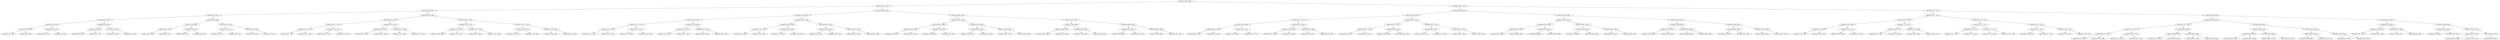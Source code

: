 digraph G{
1200400906 [label="Node{data=[5006, 5006]}"]
1200400906 -> 291152473
291152473 [label="Node{data=[2211, 2211]}"]
291152473 -> 128130371
128130371 [label="Node{data=[943, 943]}"]
128130371 -> 1221538244
1221538244 [label="Node{data=[822, 822]}"]
1221538244 -> 1781603885
1781603885 [label="Node{data=[814, 814]}"]
1781603885 -> 775762264
775762264 [label="Node{data=[810, 810]}"]
775762264 -> 829126873
829126873 [label="Node{data=[808, 808]}"]
829126873 -> 1781281
1781281 [label="Node{data=[794, 794]}"]
829126873 -> 1647941753
1647941753 [label="Node{data=[809, 809]}"]
775762264 -> 625590935
625590935 [label="Node{data=[812, 812]}"]
625590935 -> 1334762327
1334762327 [label="Node{data=[811, 811]}"]
625590935 -> 373137057
373137057 [label="Node{data=[813, 813]}"]
1781603885 -> 954803791
954803791 [label="Node{data=[818, 818]}"]
954803791 -> 1407129279
1407129279 [label="Node{data=[816, 816]}"]
1407129279 -> 1790065648
1790065648 [label="Node{data=[815, 815]}"]
1407129279 -> 268466321
268466321 [label="Node{data=[817, 817]}"]
954803791 -> 1630203776
1630203776 [label="Node{data=[820, 820]}"]
1630203776 -> 1248552948
1248552948 [label="Node{data=[819, 819]}"]
1630203776 -> 830322930
830322930 [label="Node{data=[821, 821]}"]
1221538244 -> 573213372
573213372 [label="Node{data=[869, 869]}"]
573213372 -> 340404118
340404118 [label="Node{data=[826, 826]}"]
340404118 -> 84911660
84911660 [label="Node{data=[824, 824]}"]
84911660 -> 1500062807
1500062807 [label="Node{data=[823, 823]}"]
84911660 -> 803224236
803224236 [label="Node{data=[825, 825]}"]
340404118 -> 1783877201
1783877201 [label="Node{data=[828, 828]}"]
1783877201 -> 311770097
311770097 [label="Node{data=[827, 827]}"]
1783877201 -> 47119976
47119976 [label="Node{data=[842, 842]}"]
573213372 -> 743801287
743801287 [label="Node{data=[873, 873]}"]
743801287 -> 1484841818
1484841818 [label="Node{data=[871, 871]}"]
1484841818 -> 1676738824
1676738824 [label="Node{data=[870, 870]}"]
1484841818 -> 372874912
372874912 [label="Node{data=[872, 872]}"]
743801287 -> 383942169
383942169 [label="Node{data=[875, 875]}"]
383942169 -> 1235731884
1235731884 [label="Node{data=[874, 874]}"]
383942169 -> 573928657
573928657 [label="Node{data=[876, 876]}"]
128130371 -> 2015568553
2015568553 [label="Node{data=[2188, 2188]}"]
2015568553 -> 2108987650
2108987650 [label="Node{data=[2180, 2180]}"]
2108987650 -> 172603837
172603837 [label="Node{data=[1672, 1672]}"]
172603837 -> 55826393
55826393 [label="Node{data=[1555, 1555]}"]
55826393 -> 1652857712
1652857712 [label="Node{data=[971, 971]}"]
55826393 -> 992043691
992043691 [label="Node{data=[1561, 1561]}"]
172603837 -> 2095226915
2095226915 [label="Node{data=[2178, 2178]}"]
2095226915 -> 1628589433
1628589433 [label="Node{data=[1707, 1707]}"]
2095226915 -> 655037744
655037744 [label="Node{data=[2179, 2179]}"]
2108987650 -> 395251520
395251520 [label="Node{data=[2184, 2184]}"]
395251520 -> 2122667562
2122667562 [label="Node{data=[2182, 2182]}"]
2122667562 -> 227521798
227521798 [label="Node{data=[2181, 2181]}"]
2122667562 -> 1926402834
1926402834 [label="Node{data=[2183, 2183]}"]
395251520 -> 491284231
491284231 [label="Node{data=[2186, 2186]}"]
491284231 -> 1235768962
1235768962 [label="Node{data=[2185, 2185]}"]
491284231 -> 964685108
964685108 [label="Node{data=[2187, 2187]}"]
2015568553 -> 1607705354
1607705354 [label="Node{data=[2203, 2203]}"]
1607705354 -> 33396648
33396648 [label="Node{data=[2192, 2192]}"]
33396648 -> 174775635
174775635 [label="Node{data=[2190, 2190]}"]
174775635 -> 1287292775
1287292775 [label="Node{data=[2189, 2189]}"]
174775635 -> 238265865
238265865 [label="Node{data=[2191, 2191]}"]
33396648 -> 1662918832
1662918832 [label="Node{data=[2194, 2194]}"]
1662918832 -> 1069742533
1069742533 [label="Node{data=[2193, 2193]}"]
1662918832 -> 660328677
660328677 [label="Node{data=[2202, 2202]}"]
1607705354 -> 877341161
877341161 [label="Node{data=[2207, 2207]}"]
877341161 -> 641893488
641893488 [label="Node{data=[2205, 2205]}"]
641893488 -> 249974188
249974188 [label="Node{data=[2204, 2204]}"]
641893488 -> 2000906349
2000906349 [label="Node{data=[2206, 2206]}"]
877341161 -> 447349517
447349517 [label="Node{data=[2209, 2209]}"]
447349517 -> 679048492
679048492 [label="Node{data=[2208, 2208]}"]
447349517 -> 349099682
349099682 [label="Node{data=[2210, 2210]}"]
291152473 -> 2023937110
2023937110 [label="Node{data=[3584, 3584]}"]
2023937110 -> 853148196
853148196 [label="Node{data=[2900, 2900]}"]
853148196 -> 1374277958
1374277958 [label="Node{data=[2219, 2219]}"]
1374277958 -> 871392799
871392799 [label="Node{data=[2215, 2215]}"]
871392799 -> 1570636883
1570636883 [label="Node{data=[2213, 2213]}"]
1570636883 -> 1060628198
1060628198 [label="Node{data=[2212, 2212]}"]
1570636883 -> 541811623
541811623 [label="Node{data=[2214, 2214]}"]
871392799 -> 272316719
272316719 [label="Node{data=[2217, 2217]}"]
272316719 -> 1026165735
1026165735 [label="Node{data=[2216, 2216]}"]
272316719 -> 1034607218
1034607218 [label="Node{data=[2218, 2218]}"]
1374277958 -> 1183301691
1183301691 [label="Node{data=[2309, 2309]}"]
1183301691 -> 255617925
255617925 [label="Node{data=[2221, 2221]}"]
255617925 -> 1646542006
1646542006 [label="Node{data=[2220, 2220]}"]
255617925 -> 162927562
162927562 [label="Node{data=[2271, 2271]}"]
1183301691 -> 1908968671
1908968671 [label="Node{data=[2782, 2782]}"]
1908968671 -> 499429664
499429664 [label="Node{data=[2362, 2362]}"]
1908968671 -> 1590095778
1590095778 [label="Node{data=[2876, 2876]}"]
853148196 -> 1733791731
1733791731 [label="Node{data=[3350, 3350]}"]
1733791731 -> 1380731314
1380731314 [label="Node{data=[3346, 3346]}"]
1380731314 -> 1790558058
1790558058 [label="Node{data=[3344, 3344]}"]
1790558058 -> 57402976
57402976 [label="Node{data=[3343, 3343]}"]
1790558058 -> 1478019561
1478019561 [label="Node{data=[3345, 3345]}"]
1380731314 -> 1747520129
1747520129 [label="Node{data=[3348, 3348]}"]
1747520129 -> 1330428417
1330428417 [label="Node{data=[3347, 3347]}"]
1747520129 -> 331881838
331881838 [label="Node{data=[3349, 3349]}"]
1733791731 -> 226609535
226609535 [label="Node{data=[3354, 3354]}"]
226609535 -> 761050956
761050956 [label="Node{data=[3352, 3352]}"]
761050956 -> 124423252
124423252 [label="Node{data=[3351, 3351]}"]
761050956 -> 1411039930
1411039930 [label="Node{data=[3353, 3353]}"]
226609535 -> 1473459063
1473459063 [label="Node{data=[3574, 3574]}"]
1473459063 -> 528287766
528287766 [label="Node{data=[3355, 3355]}"]
1473459063 -> 1277570945
1277570945 [label="Node{data=[3583, 3583]}"]
2023937110 -> 1319844781
1319844781 [label="Node{data=[3660, 3660]}"]
1319844781 -> 3006852
3006852 [label="Node{data=[3592, 3592]}"]
3006852 -> 2011653167
2011653167 [label="Node{data=[3588, 3588]}"]
2011653167 -> 180356981
180356981 [label="Node{data=[3586, 3586]}"]
180356981 -> 488715219
488715219 [label="Node{data=[3585, 3585]}"]
180356981 -> 1919930418
1919930418 [label="Node{data=[3587, 3587]}"]
2011653167 -> 1046807628
1046807628 [label="Node{data=[3590, 3590]}"]
1046807628 -> 873744218
873744218 [label="Node{data=[3589, 3589]}"]
1046807628 -> 549410208
549410208 [label="Node{data=[3591, 3591]}"]
3006852 -> 744357829
744357829 [label="Node{data=[3656, 3656]}"]
744357829 -> 982309222
982309222 [label="Node{data=[3594, 3594]}"]
982309222 -> 741636090
741636090 [label="Node{data=[3593, 3593]}"]
982309222 -> 1996240265
1996240265 [label="Node{data=[3595, 3595]}"]
744357829 -> 899440452
899440452 [label="Node{data=[3658, 3658]}"]
899440452 -> 1762129784
1762129784 [label="Node{data=[3657, 3657]}"]
899440452 -> 1711523333
1711523333 [label="Node{data=[3659, 3659]}"]
1319844781 -> 1900341041
1900341041 [label="Node{data=[3671, 3671]}"]
1900341041 -> 653652002
653652002 [label="Node{data=[3664, 3664]}"]
653652002 -> 1889497011
1889497011 [label="Node{data=[3662, 3662]}"]
1889497011 -> 148159563
148159563 [label="Node{data=[3661, 3661]}"]
1889497011 -> 1593814799
1593814799 [label="Node{data=[3663, 3663]}"]
653652002 -> 1468149778
1468149778 [label="Node{data=[3666, 3666]}"]
1468149778 -> 1558917030
1558917030 [label="Node{data=[3665, 3665]}"]
1468149778 -> 1903224468
1903224468 [label="Node{data=[3667, 3667]}"]
1900341041 -> 1381283938
1381283938 [label="Node{data=[4969, 4969]}"]
1381283938 -> 336593050
336593050 [label="Node{data=[3981, 3981]}"]
336593050 -> 285449121
285449121 [label="Node{data=[3946, 3946]}"]
336593050 -> 1739692883
1739692883 [label="Node{data=[4573, 4573]}"]
1381283938 -> 273791087
273791087 [label="Node{data=[5004, 5004]}"]
273791087 -> 72445487
72445487 [label="Node{data=[4990, 4990]}"]
273791087 -> 159527831
159527831 [label="Node{data=[5005, 5005]}"]
1200400906 -> 1652706039
1652706039 [label="Node{data=[7037, 7037]}"]
1652706039 -> 2131559432
2131559432 [label="Node{data=[5979, 5979]}"]
2131559432 -> 1881288144
1881288144 [label="Node{data=[5486, 5486]}"]
1881288144 -> 1755621064
1755621064 [label="Node{data=[5272, 5272]}"]
1755621064 -> 411143385
411143385 [label="Node{data=[5268, 5268]}"]
411143385 -> 255587973
255587973 [label="Node{data=[5023, 5023]}"]
255587973 -> 1855329823
1855329823 [label="Node{data=[5007, 5007]}"]
255587973 -> 592019427
592019427 [label="Node{data=[5234, 5234]}"]
411143385 -> 926599191
926599191 [label="Node{data=[5270, 5270]}"]
926599191 -> 1734713259
1734713259 [label="Node{data=[5269, 5269]}"]
926599191 -> 958221238
958221238 [label="Node{data=[5271, 5271]}"]
1755621064 -> 1363381521
1363381521 [label="Node{data=[5482, 5482]}"]
1363381521 -> 819498334
819498334 [label="Node{data=[5380, 5380]}"]
819498334 -> 2072757289
2072757289 [label="Node{data=[5273, 5273]}"]
819498334 -> 681078805
681078805 [label="Node{data=[5396, 5396]}"]
1363381521 -> 1711168274
1711168274 [label="Node{data=[5484, 5484]}"]
1711168274 -> 288921742
288921742 [label="Node{data=[5483, 5483]}"]
1711168274 -> 884456460
884456460 [label="Node{data=[5485, 5485]}"]
1881288144 -> 1598323287
1598323287 [label="Node{data=[5971, 5971]}"]
1598323287 -> 1224051814
1224051814 [label="Node{data=[5741, 5741]}"]
1224051814 -> 500994334
500994334 [label="Node{data=[5711, 5711]}"]
500994334 -> 335677813
335677813 [label="Node{data=[5575, 5575]}"]
500994334 -> 1751670624
1751670624 [label="Node{data=[5718, 5718]}"]
1224051814 -> 203057335
203057335 [label="Node{data=[5910, 5910]}"]
203057335 -> 1966562379
1966562379 [label="Node{data=[5884, 5884]}"]
203057335 -> 1903868473
1903868473 [label="Node{data=[5944, 5944]}"]
1598323287 -> 1531148329
1531148329 [label="Node{data=[5975, 5975]}"]
1531148329 -> 79948838
79948838 [label="Node{data=[5973, 5973]}"]
79948838 -> 1272528369
1272528369 [label="Node{data=[5972, 5972]}"]
79948838 -> 1876360641
1876360641 [label="Node{data=[5974, 5974]}"]
1531148329 -> 798245410
798245410 [label="Node{data=[5977, 5977]}"]
798245410 -> 875374890
875374890 [label="Node{data=[5976, 5976]}"]
798245410 -> 907656427
907656427 [label="Node{data=[5978, 5978]}"]
2131559432 -> 1861838620
1861838620 [label="Node{data=[5995, 5995]}"]
1861838620 -> 1668398515
1668398515 [label="Node{data=[5987, 5987]}"]
1668398515 -> 1053338766
1053338766 [label="Node{data=[5983, 5983]}"]
1053338766 -> 1162715480
1162715480 [label="Node{data=[5981, 5981]}"]
1162715480 -> 1613365098
1613365098 [label="Node{data=[5980, 5980]}"]
1162715480 -> 240863993
240863993 [label="Node{data=[5982, 5982]}"]
1053338766 -> 1963731808
1963731808 [label="Node{data=[5985, 5985]}"]
1963731808 -> 1575158776
1575158776 [label="Node{data=[5984, 5984]}"]
1963731808 -> 1914594689
1914594689 [label="Node{data=[5986, 5986]}"]
1668398515 -> 642184633
642184633 [label="Node{data=[5991, 5991]}"]
642184633 -> 839228730
839228730 [label="Node{data=[5989, 5989]}"]
839228730 -> 2000467009
2000467009 [label="Node{data=[5988, 5988]}"]
839228730 -> 1980753226
1980753226 [label="Node{data=[5990, 5990]}"]
642184633 -> 1735736591
1735736591 [label="Node{data=[5993, 5993]}"]
1735736591 -> 2030534806
2030534806 [label="Node{data=[5992, 5992]}"]
1735736591 -> 1795927371
1795927371 [label="Node{data=[5994, 5994]}"]
1861838620 -> 1646731477
1646731477 [label="Node{data=[6309, 6309]}"]
1646731477 -> 754246875
754246875 [label="Node{data=[5999, 5999]}"]
754246875 -> 1773322979
1773322979 [label="Node{data=[5997, 5997]}"]
1773322979 -> 1600473963
1600473963 [label="Node{data=[5996, 5996]}"]
1773322979 -> 77588954
77588954 [label="Node{data=[5998, 5998]}"]
754246875 -> 256251822
256251822 [label="Node{data=[6095, 6095]}"]
256251822 -> 1889302911
1889302911 [label="Node{data=[6008, 6008]}"]
256251822 -> 97995284
97995284 [label="Node{data=[6298, 6298]}"]
1646731477 -> 2122166861
2122166861 [label="Node{data=[6806, 6806]}"]
2122166861 -> 1094267211
1094267211 [label="Node{data=[6769, 6769]}"]
1094267211 -> 1383985042
1383985042 [label="Node{data=[6359, 6359]}"]
1094267211 -> 1841661987
1841661987 [label="Node{data=[6793, 6793]}"]
2122166861 -> 2117709836
2117709836 [label="Node{data=[7004, 7004]}"]
2117709836 -> 1979868649
1979868649 [label="Node{data=[6919, 6919]}"]
2117709836 -> 1270744516
1270744516 [label="Node{data=[7018, 7018]}"]
1652706039 -> 175839232
175839232 [label="Node{data=[7527, 7527]}"]
175839232 -> 963735699
963735699 [label="Node{data=[7511, 7511]}"]
963735699 -> 1555654521
1555654521 [label="Node{data=[7503, 7503]}"]
1555654521 -> 1737677071
1737677071 [label="Node{data=[7499, 7499]}"]
1737677071 -> 905668325
905668325 [label="Node{data=[7497, 7497]}"]
905668325 -> 121404705
121404705 [label="Node{data=[7496, 7496]}"]
905668325 -> 271142928
271142928 [label="Node{data=[7498, 7498]}"]
1737677071 -> 1627568571
1627568571 [label="Node{data=[7501, 7501]}"]
1627568571 -> 253765424
253765424 [label="Node{data=[7500, 7500]}"]
1627568571 -> 1796310656
1796310656 [label="Node{data=[7502, 7502]}"]
1555654521 -> 828564002
828564002 [label="Node{data=[7507, 7507]}"]
828564002 -> 1163479764
1163479764 [label="Node{data=[7505, 7505]}"]
1163479764 -> 1263463656
1263463656 [label="Node{data=[7504, 7504]}"]
1163479764 -> 739006087
739006087 [label="Node{data=[7506, 7506]}"]
828564002 -> 173654742
173654742 [label="Node{data=[7509, 7509]}"]
173654742 -> 89732771
89732771 [label="Node{data=[7508, 7508]}"]
173654742 -> 969712460
969712460 [label="Node{data=[7510, 7510]}"]
963735699 -> 2008707740
2008707740 [label="Node{data=[7519, 7519]}"]
2008707740 -> 867258831
867258831 [label="Node{data=[7515, 7515]}"]
867258831 -> 2131854644
2131854644 [label="Node{data=[7513, 7513]}"]
2131854644 -> 597397337
597397337 [label="Node{data=[7512, 7512]}"]
2131854644 -> 126953252
126953252 [label="Node{data=[7514, 7514]}"]
867258831 -> 1050091824
1050091824 [label="Node{data=[7517, 7517]}"]
1050091824 -> 1306274803
1306274803 [label="Node{data=[7516, 7516]}"]
1050091824 -> 843224150
843224150 [label="Node{data=[7518, 7518]}"]
2008707740 -> 1021586749
1021586749 [label="Node{data=[7523, 7523]}"]
1021586749 -> 998049072
998049072 [label="Node{data=[7521, 7521]}"]
998049072 -> 399647263
399647263 [label="Node{data=[7520, 7520]}"]
998049072 -> 831845527
831845527 [label="Node{data=[7522, 7522]}"]
1021586749 -> 746895965
746895965 [label="Node{data=[7525, 7525]}"]
746895965 -> 2139324024
2139324024 [label="Node{data=[7524, 7524]}"]
746895965 -> 2034727245
2034727245 [label="Node{data=[7526, 7526]}"]
175839232 -> 1877023422
1877023422 [label="Node{data=[8356, 8356]}"]
1877023422 -> 1715344205
1715344205 [label="Node{data=[8340, 8340]}"]
1715344205 -> 44745036
44745036 [label="Node{data=[7561, 7561]}"]
44745036 -> 1088773445
1088773445 [label="Node{data=[7531, 7531]}"]
1088773445 -> 666278669
666278669 [label="Node{data=[7529, 7529]}"]
666278669 -> 822366413
822366413 [label="Node{data=[7528, 7528]}"]
666278669 -> 1710245632
1710245632 [label="Node{data=[7530, 7530]}"]
1088773445 -> 253043086
253043086 [label="Node{data=[7533, 7533]}"]
253043086 -> 476626322
476626322 [label="Node{data=[7532, 7532]}"]
253043086 -> 259589354
259589354 [label="Node{data=[7534, 7534]}"]
44745036 -> 1758894658
1758894658 [label="Node{data=[8336, 8336]}"]
1758894658 -> 1315557255
1315557255 [label="Node{data=[8308, 8308]}"]
1315557255 -> 397701109
397701109 [label="Node{data=[7786, 7786]}"]
1315557255 -> 1353541565
1353541565 [label="Node{data=[8335, 8335]}"]
1758894658 -> 217441120
217441120 [label="Node{data=[8338, 8338]}"]
217441120 -> 216006798
216006798 [label="Node{data=[8337, 8337]}"]
217441120 -> 949947680
949947680 [label="Node{data=[8339, 8339]}"]
1715344205 -> 53740801
53740801 [label="Node{data=[8348, 8348]}"]
53740801 -> 544807140
544807140 [label="Node{data=[8344, 8344]}"]
544807140 -> 747735061
747735061 [label="Node{data=[8342, 8342]}"]
747735061 -> 1814525610
1814525610 [label="Node{data=[8341, 8341]}"]
747735061 -> 1327000098
1327000098 [label="Node{data=[8343, 8343]}"]
544807140 -> 659481885
659481885 [label="Node{data=[8346, 8346]}"]
659481885 -> 121569473
121569473 [label="Node{data=[8345, 8345]}"]
659481885 -> 1358607530
1358607530 [label="Node{data=[8347, 8347]}"]
53740801 -> 1547668973
1547668973 [label="Node{data=[8352, 8352]}"]
1547668973 -> 210369914
210369914 [label="Node{data=[8350, 8350]}"]
210369914 -> 1934609698
1934609698 [label="Node{data=[8349, 8349]}"]
210369914 -> 1989502981
1989502981 [label="Node{data=[8351, 8351]}"]
1547668973 -> 1457902559
1457902559 [label="Node{data=[8354, 8354]}"]
1457902559 -> 365205076
365205076 [label="Node{data=[8353, 8353]}"]
1457902559 -> 409956115
409956115 [label="Node{data=[8355, 8355]}"]
1877023422 -> 1164437851
1164437851 [label="Node{data=[8364, 8364]}"]
1164437851 -> 1030009091
1030009091 [label="Node{data=[8360, 8360]}"]
1030009091 -> 203683533
203683533 [label="Node{data=[8358, 8358]}"]
203683533 -> 1876367277
1876367277 [label="Node{data=[8357, 8357]}"]
203683533 -> 360715837
360715837 [label="Node{data=[8359, 8359]}"]
1030009091 -> 225722663
225722663 [label="Node{data=[8362, 8362]}"]
225722663 -> 519199706
519199706 [label="Node{data=[8361, 8361]}"]
225722663 -> 1238326742
1238326742 [label="Node{data=[8363, 8363]}"]
1164437851 -> 1550551852
1550551852 [label="Node{data=[8368, 8368]}"]
1550551852 -> 1933149439
1933149439 [label="Node{data=[8366, 8366]}"]
1933149439 -> 2132356553
2132356553 [label="Node{data=[8365, 8365]}"]
1933149439 -> 1284238865
1284238865 [label="Node{data=[8367, 8367]}"]
1550551852 -> 1287204423
1287204423 [label="Node{data=[8372, 8372]}"]
1287204423 -> 1930974547
1930974547 [label="Node{data=[8370, 8370]}"]
1930974547 -> 1171868060
1171868060 [label="Node{data=[8369, 8369]}"]
1930974547 -> 1454492752
1454492752 [label="Node{data=[8371, 8371]}"]
1287204423 -> 1400839127
1400839127 [label="Node{data=[8373, 8373]}"]
1400839127 -> 1652321830
1652321830 [label="Node{data=[8881, 8881]}"]
}